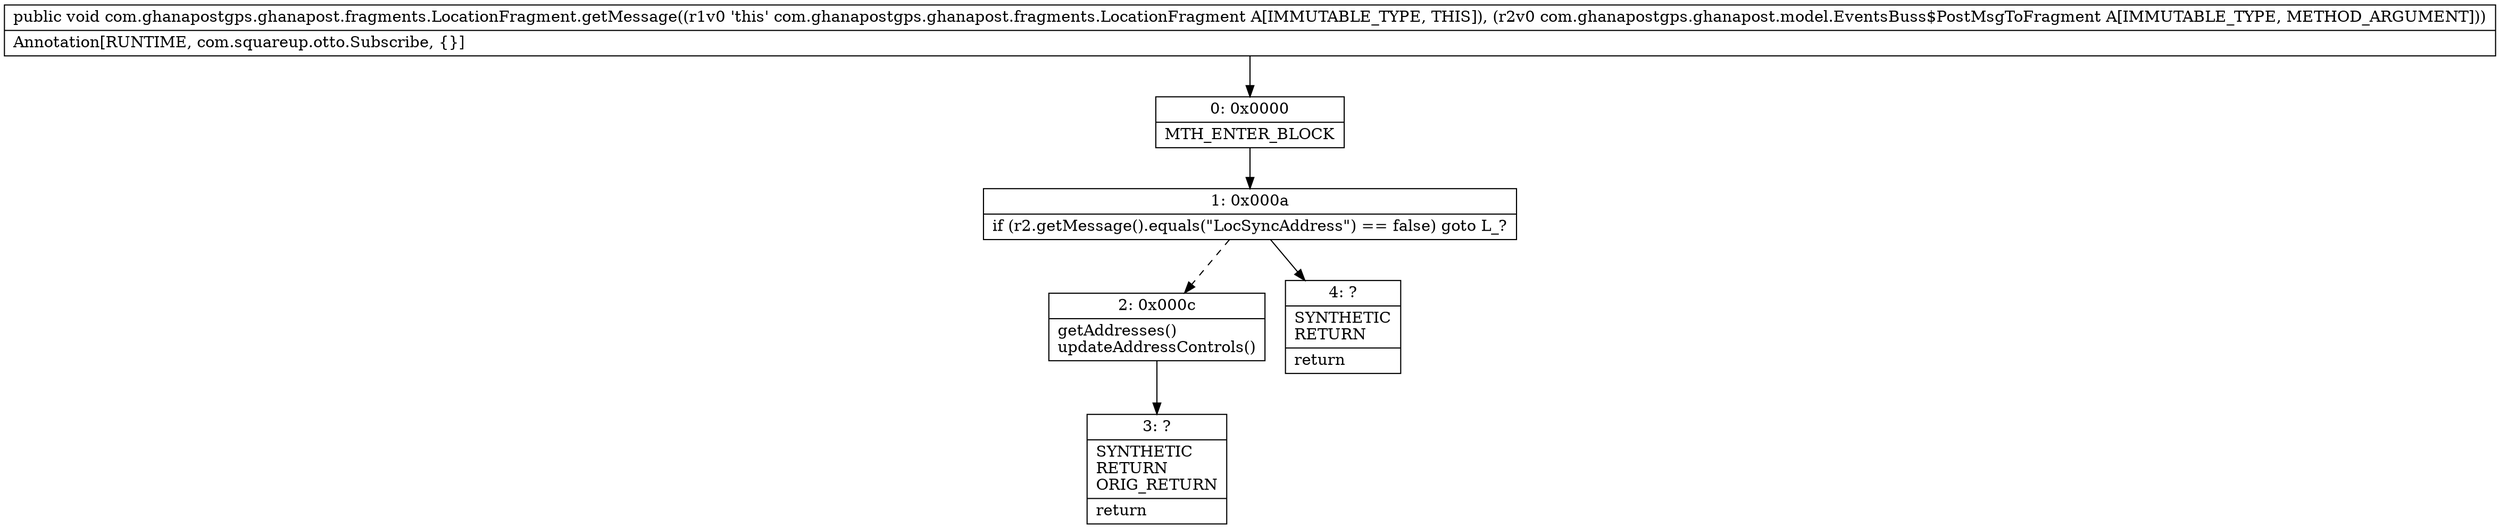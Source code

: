 digraph "CFG forcom.ghanapostgps.ghanapost.fragments.LocationFragment.getMessage(Lcom\/ghanapostgps\/ghanapost\/model\/EventsBuss$PostMsgToFragment;)V" {
Node_0 [shape=record,label="{0\:\ 0x0000|MTH_ENTER_BLOCK\l}"];
Node_1 [shape=record,label="{1\:\ 0x000a|if (r2.getMessage().equals(\"LocSyncAddress\") == false) goto L_?\l}"];
Node_2 [shape=record,label="{2\:\ 0x000c|getAddresses()\lupdateAddressControls()\l}"];
Node_3 [shape=record,label="{3\:\ ?|SYNTHETIC\lRETURN\lORIG_RETURN\l|return\l}"];
Node_4 [shape=record,label="{4\:\ ?|SYNTHETIC\lRETURN\l|return\l}"];
MethodNode[shape=record,label="{public void com.ghanapostgps.ghanapost.fragments.LocationFragment.getMessage((r1v0 'this' com.ghanapostgps.ghanapost.fragments.LocationFragment A[IMMUTABLE_TYPE, THIS]), (r2v0 com.ghanapostgps.ghanapost.model.EventsBuss$PostMsgToFragment A[IMMUTABLE_TYPE, METHOD_ARGUMENT]))  | Annotation[RUNTIME, com.squareup.otto.Subscribe, \{\}]\l}"];
MethodNode -> Node_0;
Node_0 -> Node_1;
Node_1 -> Node_2[style=dashed];
Node_1 -> Node_4;
Node_2 -> Node_3;
}

